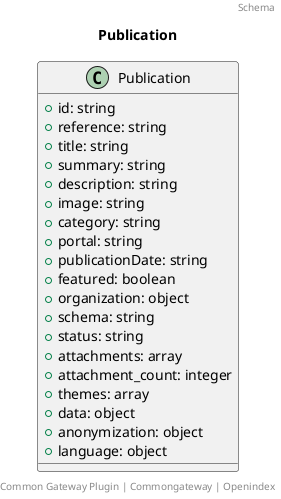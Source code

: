 @startuml
title: Publication
footer: Common Gateway Plugin | Commongateway | Openindex 
header: Schema

class Publication {
  + id: string
  + reference: string
  + title: string
  + summary: string
  + description: string
  + image: string
  + category: string
  + portal: string
  + publicationDate: string
  + featured: boolean
  + organization: object
  + schema: string
  + status: string
  + attachments: array
  + attachment_count: integer
  + themes: array
  + data: object
  + anonymization: object
  + language: object
}
@enduml
